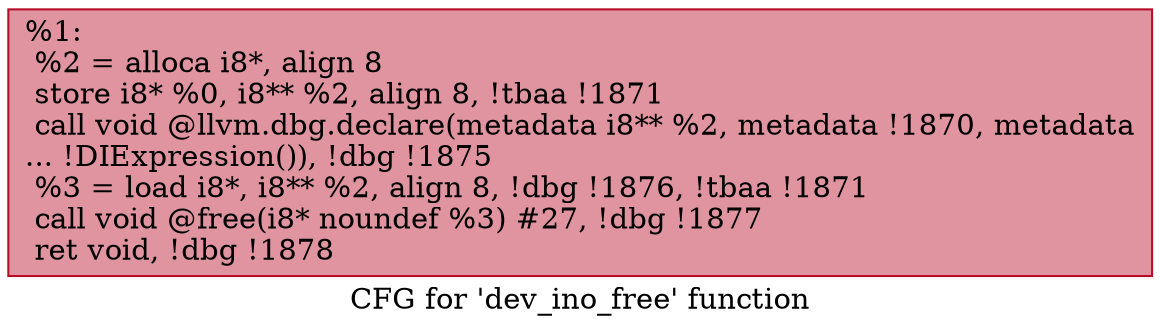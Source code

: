 digraph "CFG for 'dev_ino_free' function" {
	label="CFG for 'dev_ino_free' function";

	Node0x1f560d0 [shape=record,color="#b70d28ff", style=filled, fillcolor="#b70d2870",label="{%1:\l  %2 = alloca i8*, align 8\l  store i8* %0, i8** %2, align 8, !tbaa !1871\l  call void @llvm.dbg.declare(metadata i8** %2, metadata !1870, metadata\l... !DIExpression()), !dbg !1875\l  %3 = load i8*, i8** %2, align 8, !dbg !1876, !tbaa !1871\l  call void @free(i8* noundef %3) #27, !dbg !1877\l  ret void, !dbg !1878\l}"];
}
